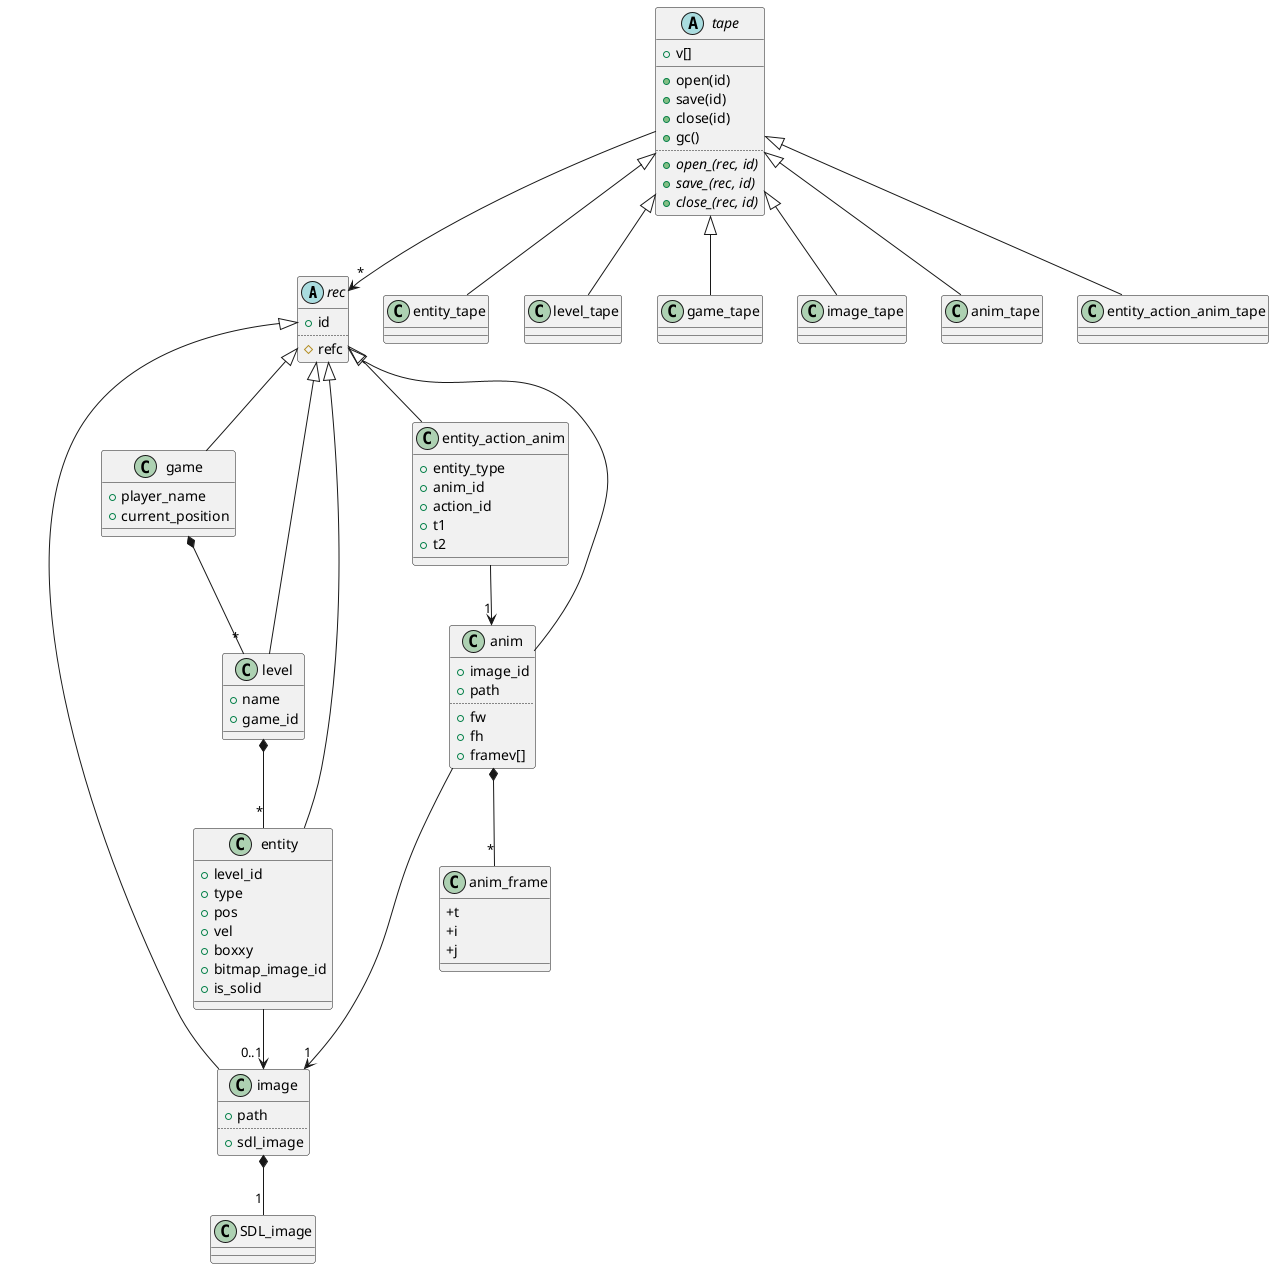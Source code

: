 @startuml

abstract class rec {
	+id
	..
	#refc
}

abstract class tape {
	+v[]
	__
	+open(id)
	+save(id)
	+close(id)
	+gc()
	..
	{abstract} +open_(rec, id)
	{abstract} +save_(rec, id)
	{abstract} +close_(rec, id)
}

tape --> "*" rec

class entity {
	+level_id
	+type
	+pos
	+vel
	+boxxy
	+bitmap_image_id
	+is_solid
}

entity --> "0..1" image

rec <|-- entity
tape <|-- entity_tape

class level {
	+name
	+game_id
}

level *-- "*" entity

rec <|-- level
tape <|-- level_tape

class game {
	+player_name
	+current_position
}

game *-- "*" level

rec <|-- game
tape <|-- game_tape

class image {
	+path
	..
	+sdl_image
}

image *-- "1" SDL_image

rec <|-- image
tape <|-- image_tape

class anim_frame {
	+t
	+i
	+j
}

class anim {
	+image_id
	+path
	..
	+fw
	+fh
	+framev[]
}

anim --> "1" image
anim *-- "*" anim_frame

rec <|-- anim
tape <|-- anim_tape

class entity_action_anim {
	+entity_type
	+anim_id
	+action_id
	+t1
	+t2
}

entity_action_anim --> "1" anim

rec <|-- entity_action_anim
tape <|-- entity_action_anim_tape

@enduml
